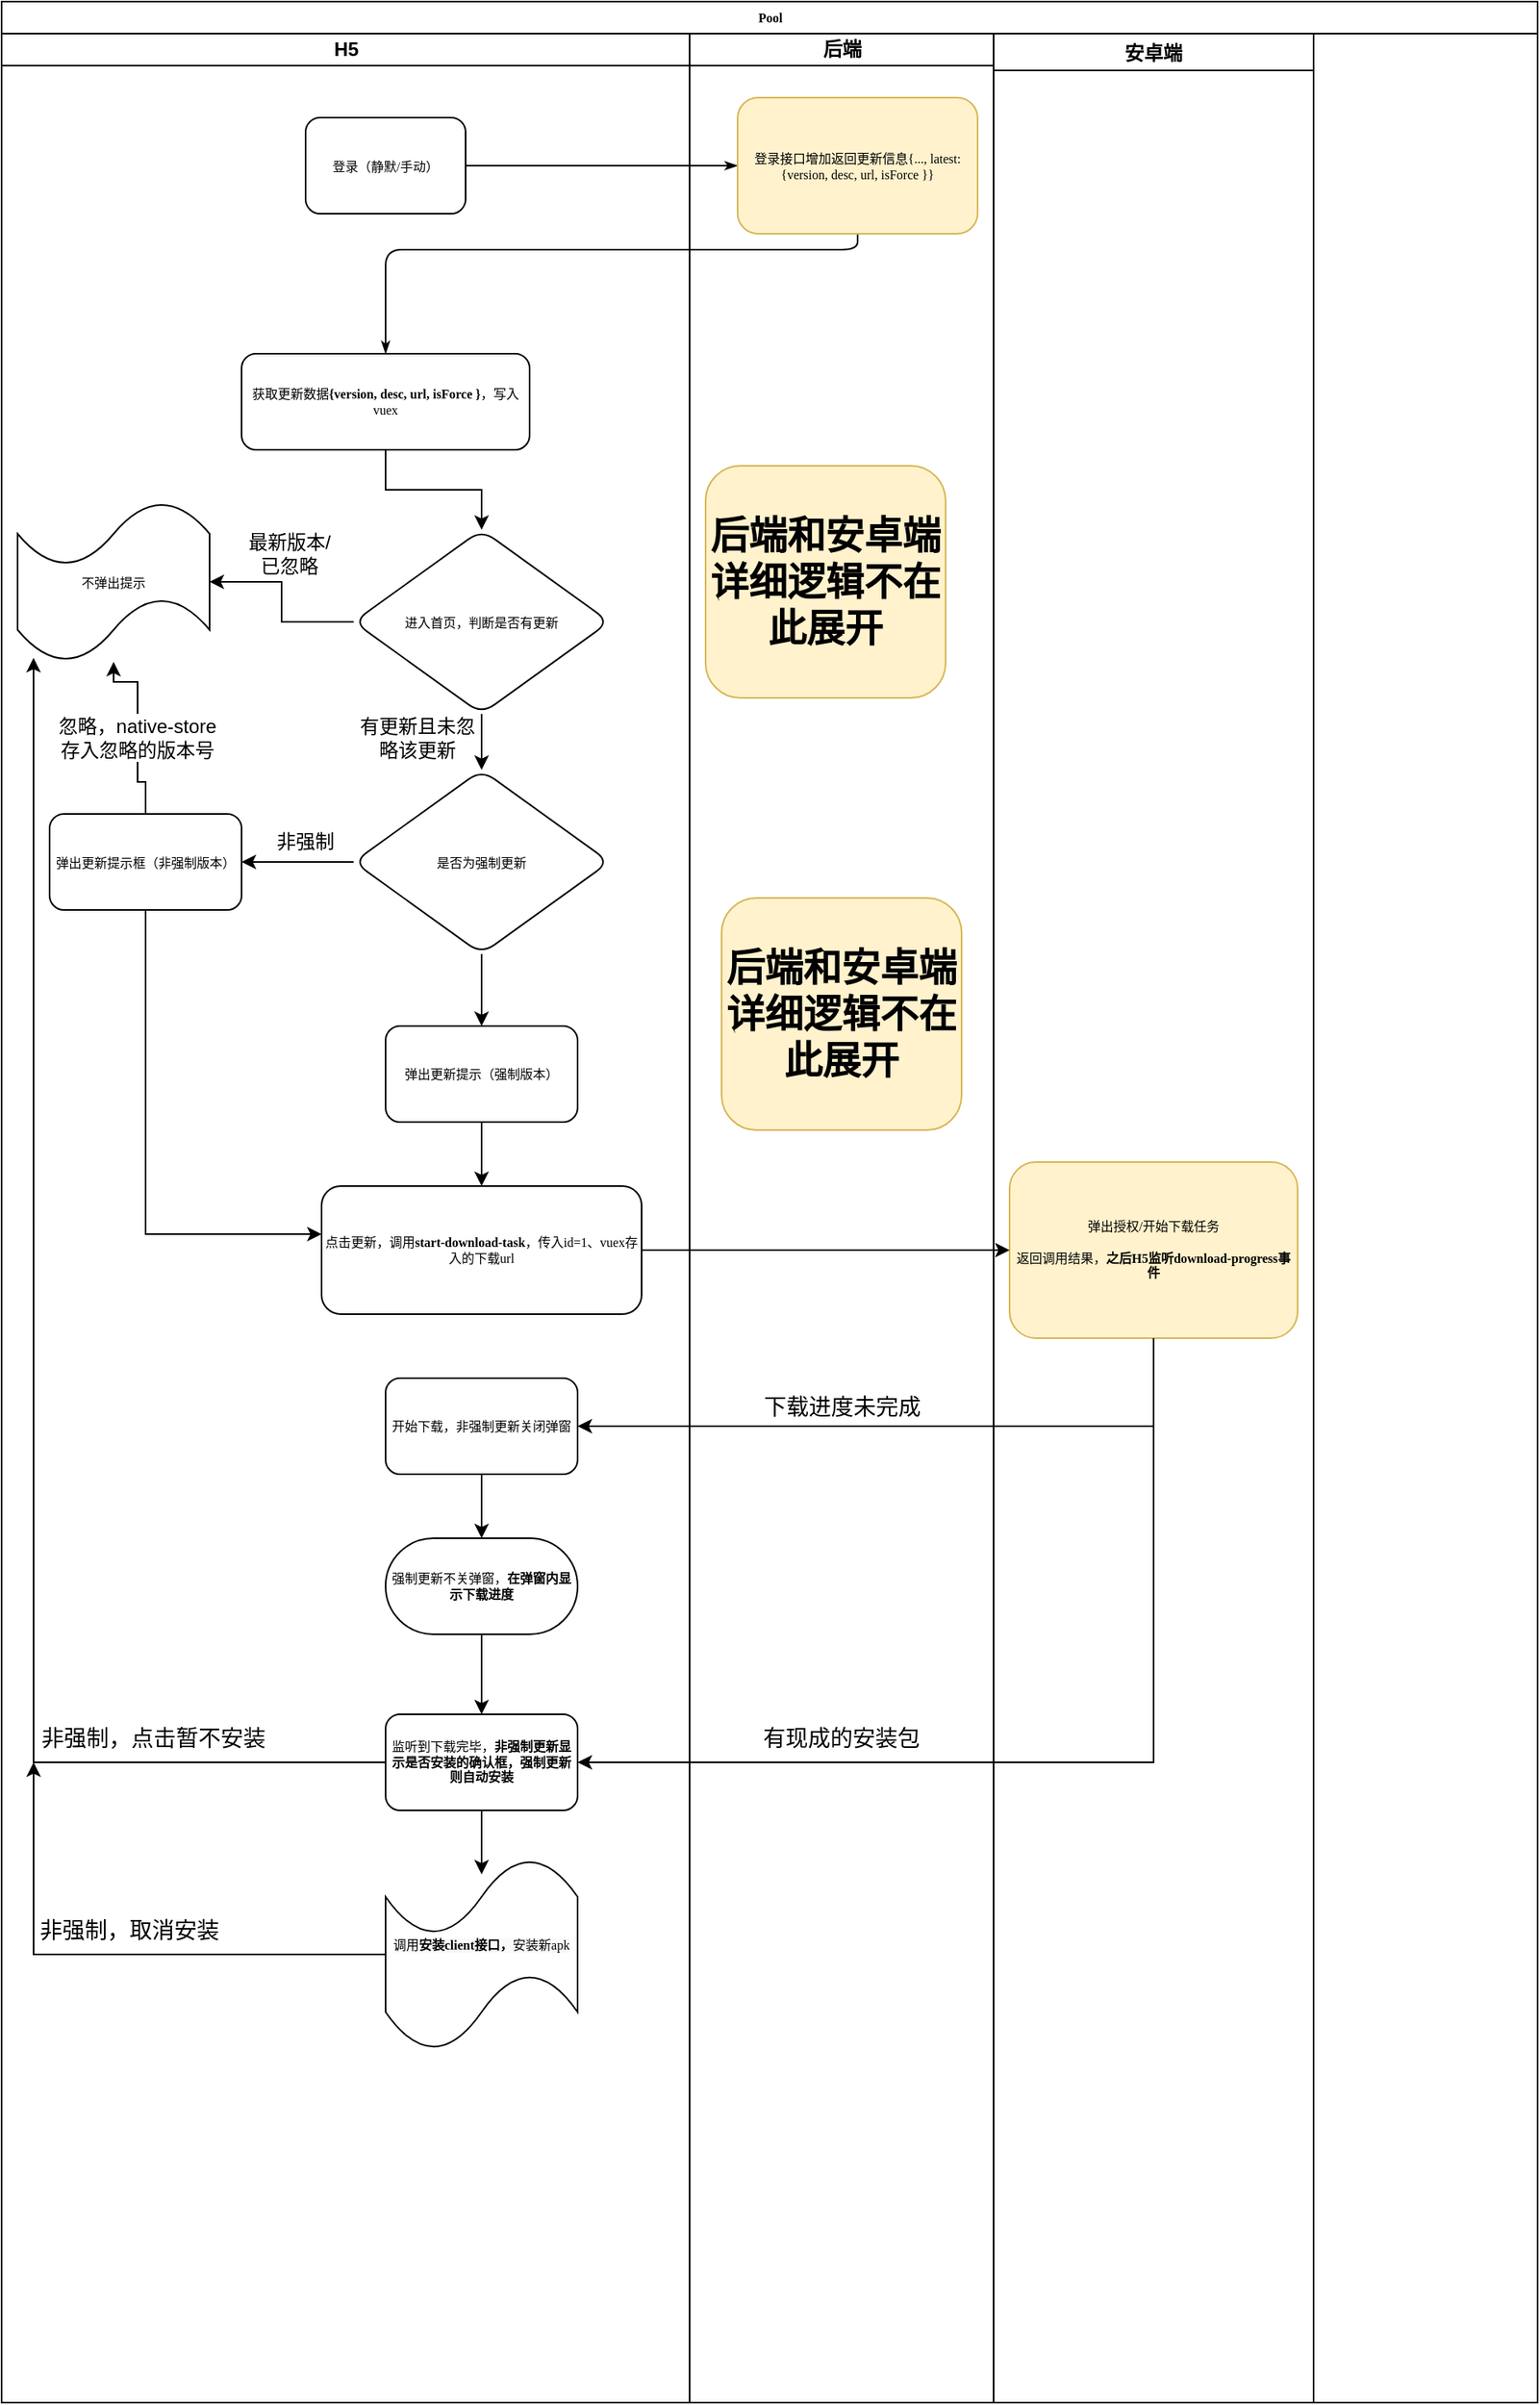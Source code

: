 <mxfile version="18.0.2" type="github">
  <diagram name="Page-1" id="74e2e168-ea6b-b213-b513-2b3c1d86103e">
    <mxGraphModel dx="1038" dy="547" grid="1" gridSize="10" guides="1" tooltips="1" connect="1" arrows="1" fold="1" page="1" pageScale="1" pageWidth="900" pageHeight="1600" background="none" math="0" shadow="0">
      <root>
        <mxCell id="0" />
        <mxCell id="1" parent="0" />
        <mxCell id="77e6c97f196da883-1" value="Pool" style="swimlane;html=1;childLayout=stackLayout;startSize=20;rounded=0;shadow=0;labelBackgroundColor=none;strokeWidth=1;fontFamily=Verdana;fontSize=8;align=center;" parent="1" vertex="1">
          <mxGeometry x="70" y="40" width="960" height="1500" as="geometry" />
        </mxCell>
        <mxCell id="77e6c97f196da883-2" value="H5" style="swimlane;html=1;startSize=20;" parent="77e6c97f196da883-1" vertex="1">
          <mxGeometry y="20" width="430" height="1480" as="geometry" />
        </mxCell>
        <mxCell id="77e6c97f196da883-8" value="登录（静默/手动）" style="rounded=1;whiteSpace=wrap;html=1;shadow=0;labelBackgroundColor=none;strokeWidth=1;fontFamily=Verdana;fontSize=8;align=center;" parent="77e6c97f196da883-2" vertex="1">
          <mxGeometry x="190" y="52.5" width="100" height="60" as="geometry" />
        </mxCell>
        <mxCell id="K9ccc-GiR_3fYafmZ2pk-2" value="" style="edgeStyle=orthogonalEdgeStyle;rounded=0;orthogonalLoop=1;jettySize=auto;html=1;" parent="77e6c97f196da883-2" source="77e6c97f196da883-9" target="K9ccc-GiR_3fYafmZ2pk-1" edge="1">
          <mxGeometry relative="1" as="geometry" />
        </mxCell>
        <mxCell id="77e6c97f196da883-9" value="获取更新数据&lt;b&gt;{version, desc, url, isForce }&lt;/b&gt;，写入vuex" style="rounded=1;whiteSpace=wrap;html=1;shadow=0;labelBackgroundColor=none;strokeWidth=1;fontFamily=Verdana;fontSize=8;align=center;" parent="77e6c97f196da883-2" vertex="1">
          <mxGeometry x="150" y="200" width="180" height="60" as="geometry" />
        </mxCell>
        <mxCell id="K9ccc-GiR_3fYafmZ2pk-5" value="" style="edgeStyle=orthogonalEdgeStyle;rounded=0;orthogonalLoop=1;jettySize=auto;html=1;" parent="77e6c97f196da883-2" source="K9ccc-GiR_3fYafmZ2pk-1" target="K9ccc-GiR_3fYafmZ2pk-4" edge="1">
          <mxGeometry relative="1" as="geometry" />
        </mxCell>
        <mxCell id="K9ccc-GiR_3fYafmZ2pk-8" value="" style="edgeStyle=orthogonalEdgeStyle;rounded=0;orthogonalLoop=1;jettySize=auto;html=1;" parent="77e6c97f196da883-2" source="K9ccc-GiR_3fYafmZ2pk-1" target="K9ccc-GiR_3fYafmZ2pk-7" edge="1">
          <mxGeometry relative="1" as="geometry" />
        </mxCell>
        <mxCell id="K9ccc-GiR_3fYafmZ2pk-1" value="进入首页，判断是否有更新" style="rhombus;whiteSpace=wrap;html=1;fontSize=8;fontFamily=Verdana;rounded=1;shadow=0;labelBackgroundColor=none;strokeWidth=1;" parent="77e6c97f196da883-2" vertex="1">
          <mxGeometry x="220" y="310" width="160" height="115" as="geometry" />
        </mxCell>
        <mxCell id="K9ccc-GiR_3fYafmZ2pk-4" value="不弹出提示" style="shape=tape;whiteSpace=wrap;html=1;fontSize=8;fontFamily=Verdana;rounded=1;shadow=0;labelBackgroundColor=none;strokeWidth=1;" parent="77e6c97f196da883-2" vertex="1">
          <mxGeometry x="10" y="292.5" width="120" height="100" as="geometry" />
        </mxCell>
        <mxCell id="K9ccc-GiR_3fYafmZ2pk-6" value="最新版本/已忽略" style="text;html=1;strokeColor=none;fillColor=none;align=center;verticalAlign=middle;whiteSpace=wrap;rounded=0;" parent="77e6c97f196da883-2" vertex="1">
          <mxGeometry x="150" y="310" width="60" height="30" as="geometry" />
        </mxCell>
        <mxCell id="K9ccc-GiR_3fYafmZ2pk-11" value="" style="edgeStyle=orthogonalEdgeStyle;rounded=0;orthogonalLoop=1;jettySize=auto;html=1;" parent="77e6c97f196da883-2" source="K9ccc-GiR_3fYafmZ2pk-7" target="K9ccc-GiR_3fYafmZ2pk-10" edge="1">
          <mxGeometry relative="1" as="geometry" />
        </mxCell>
        <mxCell id="K9ccc-GiR_3fYafmZ2pk-18" value="" style="edgeStyle=orthogonalEdgeStyle;rounded=0;orthogonalLoop=1;jettySize=auto;html=1;" parent="77e6c97f196da883-2" source="K9ccc-GiR_3fYafmZ2pk-7" target="K9ccc-GiR_3fYafmZ2pk-17" edge="1">
          <mxGeometry relative="1" as="geometry" />
        </mxCell>
        <mxCell id="K9ccc-GiR_3fYafmZ2pk-7" value="是否为强制更新" style="rhombus;whiteSpace=wrap;html=1;fontSize=8;fontFamily=Verdana;rounded=1;shadow=0;labelBackgroundColor=none;strokeWidth=1;" parent="77e6c97f196da883-2" vertex="1">
          <mxGeometry x="220" y="460" width="160" height="115" as="geometry" />
        </mxCell>
        <mxCell id="K9ccc-GiR_3fYafmZ2pk-9" value="有更新且未忽略该更新" style="text;html=1;strokeColor=none;fillColor=none;align=center;verticalAlign=middle;whiteSpace=wrap;rounded=0;" parent="77e6c97f196da883-2" vertex="1">
          <mxGeometry x="220" y="425" width="80" height="30" as="geometry" />
        </mxCell>
        <mxCell id="K9ccc-GiR_3fYafmZ2pk-12" value="" style="edgeStyle=orthogonalEdgeStyle;rounded=0;orthogonalLoop=1;jettySize=auto;html=1;startArrow=none;" parent="77e6c97f196da883-2" source="K9ccc-GiR_3fYafmZ2pk-13" target="K9ccc-GiR_3fYafmZ2pk-4" edge="1">
          <mxGeometry relative="1" as="geometry" />
        </mxCell>
        <mxCell id="K9ccc-GiR_3fYafmZ2pk-46" style="edgeStyle=orthogonalEdgeStyle;rounded=0;orthogonalLoop=1;jettySize=auto;html=1;exitX=0.5;exitY=1;exitDx=0;exitDy=0;" parent="77e6c97f196da883-2" source="K9ccc-GiR_3fYafmZ2pk-10" target="K9ccc-GiR_3fYafmZ2pk-44" edge="1">
          <mxGeometry relative="1" as="geometry">
            <Array as="points">
              <mxPoint x="90" y="750" />
            </Array>
          </mxGeometry>
        </mxCell>
        <mxCell id="K9ccc-GiR_3fYafmZ2pk-10" value="弹出更新提示框（非强制版本）" style="whiteSpace=wrap;html=1;fontSize=8;fontFamily=Verdana;rounded=1;shadow=0;labelBackgroundColor=none;strokeWidth=1;" parent="77e6c97f196da883-2" vertex="1">
          <mxGeometry x="30" y="487.5" width="120" height="60" as="geometry" />
        </mxCell>
        <mxCell id="K9ccc-GiR_3fYafmZ2pk-13" value="忽略，native-store存入忽略的版本号" style="text;html=1;strokeColor=none;fillColor=none;align=center;verticalAlign=middle;whiteSpace=wrap;rounded=0;" parent="77e6c97f196da883-2" vertex="1">
          <mxGeometry x="30" y="425" width="110" height="30" as="geometry" />
        </mxCell>
        <mxCell id="K9ccc-GiR_3fYafmZ2pk-14" value="" style="edgeStyle=orthogonalEdgeStyle;rounded=0;orthogonalLoop=1;jettySize=auto;html=1;endArrow=none;" parent="77e6c97f196da883-2" source="K9ccc-GiR_3fYafmZ2pk-10" target="K9ccc-GiR_3fYafmZ2pk-13" edge="1">
          <mxGeometry relative="1" as="geometry">
            <mxPoint x="160" y="547.5" as="sourcePoint" />
            <mxPoint x="140" y="452.5" as="targetPoint" />
          </mxGeometry>
        </mxCell>
        <mxCell id="K9ccc-GiR_3fYafmZ2pk-15" value="非强制" style="text;html=1;strokeColor=none;fillColor=none;align=center;verticalAlign=middle;whiteSpace=wrap;rounded=0;" parent="77e6c97f196da883-2" vertex="1">
          <mxGeometry x="160" y="490" width="60" height="30" as="geometry" />
        </mxCell>
        <mxCell id="K9ccc-GiR_3fYafmZ2pk-45" value="" style="edgeStyle=orthogonalEdgeStyle;rounded=0;orthogonalLoop=1;jettySize=auto;html=1;" parent="77e6c97f196da883-2" source="K9ccc-GiR_3fYafmZ2pk-17" target="K9ccc-GiR_3fYafmZ2pk-44" edge="1">
          <mxGeometry relative="1" as="geometry" />
        </mxCell>
        <mxCell id="K9ccc-GiR_3fYafmZ2pk-17" value="弹出更新提示（强制版本）" style="whiteSpace=wrap;html=1;fontSize=8;fontFamily=Verdana;rounded=1;shadow=0;labelBackgroundColor=none;strokeWidth=1;" parent="77e6c97f196da883-2" vertex="1">
          <mxGeometry x="240" y="620" width="120" height="60" as="geometry" />
        </mxCell>
        <mxCell id="K9ccc-GiR_3fYafmZ2pk-44" value="点击更新，调用&lt;b&gt;start-download-task&lt;/b&gt;，传入id=1、vuex存入的下载url" style="whiteSpace=wrap;html=1;fontSize=8;fontFamily=Verdana;rounded=1;shadow=0;labelBackgroundColor=none;strokeWidth=1;" parent="77e6c97f196da883-2" vertex="1">
          <mxGeometry x="200" y="720" width="200" height="80" as="geometry" />
        </mxCell>
        <mxCell id="K9ccc-GiR_3fYafmZ2pk-61" style="edgeStyle=orthogonalEdgeStyle;rounded=0;orthogonalLoop=1;jettySize=auto;html=1;exitX=0;exitY=0.5;exitDx=0;exitDy=0;entryX=0.083;entryY=0.975;entryDx=0;entryDy=0;entryPerimeter=0;fontSize=14;" parent="77e6c97f196da883-2" source="K9ccc-GiR_3fYafmZ2pk-54" target="K9ccc-GiR_3fYafmZ2pk-4" edge="1">
          <mxGeometry relative="1" as="geometry" />
        </mxCell>
        <mxCell id="K9ccc-GiR_3fYafmZ2pk-64" value="" style="edgeStyle=orthogonalEdgeStyle;rounded=0;orthogonalLoop=1;jettySize=auto;html=1;fontSize=14;" parent="77e6c97f196da883-2" source="K9ccc-GiR_3fYafmZ2pk-54" edge="1">
          <mxGeometry relative="1" as="geometry">
            <mxPoint x="300" y="1150" as="targetPoint" />
          </mxGeometry>
        </mxCell>
        <mxCell id="K9ccc-GiR_3fYafmZ2pk-54" value="监听到下载完毕，&lt;b&gt;非强制更新显示是否安装的确认框，强制更新则自动安装&lt;/b&gt;" style="whiteSpace=wrap;html=1;fontSize=8;fontFamily=Verdana;rounded=1;shadow=0;labelBackgroundColor=none;strokeWidth=1;" parent="77e6c97f196da883-2" vertex="1">
          <mxGeometry x="240" y="1050" width="120" height="60" as="geometry" />
        </mxCell>
        <mxCell id="K9ccc-GiR_3fYafmZ2pk-57" style="edgeStyle=orthogonalEdgeStyle;rounded=0;orthogonalLoop=1;jettySize=auto;html=1;exitX=0.5;exitY=1;exitDx=0;exitDy=0;entryX=0.5;entryY=0;entryDx=0;entryDy=0;fontSize=14;" parent="77e6c97f196da883-2" source="K9ccc-GiR_3fYafmZ2pk-55" target="K9ccc-GiR_3fYafmZ2pk-54" edge="1">
          <mxGeometry relative="1" as="geometry" />
        </mxCell>
        <mxCell id="K9ccc-GiR_3fYafmZ2pk-55" value="强制更新不关弹窗，&lt;b&gt;在弹窗内显示下载进度&lt;/b&gt;" style="whiteSpace=wrap;html=1;fontSize=8;fontFamily=Verdana;rounded=1;shadow=0;labelBackgroundColor=none;strokeWidth=1;arcSize=50;" parent="77e6c97f196da883-2" vertex="1">
          <mxGeometry x="240" y="940" width="120" height="60" as="geometry" />
        </mxCell>
        <mxCell id="K9ccc-GiR_3fYafmZ2pk-62" value="非强制，点击暂不安装" style="text;html=1;strokeColor=none;fillColor=none;align=center;verticalAlign=middle;whiteSpace=wrap;rounded=0;fontSize=14;" parent="77e6c97f196da883-2" vertex="1">
          <mxGeometry x="20" y="1050" width="150" height="30" as="geometry" />
        </mxCell>
        <mxCell id="K9ccc-GiR_3fYafmZ2pk-67" style="edgeStyle=orthogonalEdgeStyle;rounded=0;orthogonalLoop=1;jettySize=auto;html=1;exitX=0;exitY=0.5;exitDx=0;exitDy=0;exitPerimeter=0;entryX=0;entryY=1;entryDx=0;entryDy=0;fontSize=14;" parent="77e6c97f196da883-2" source="K9ccc-GiR_3fYafmZ2pk-66" target="K9ccc-GiR_3fYafmZ2pk-62" edge="1">
          <mxGeometry relative="1" as="geometry" />
        </mxCell>
        <mxCell id="K9ccc-GiR_3fYafmZ2pk-66" value="&#xa;&lt;span style=&quot;color: rgb(0, 0, 0); font-family: Verdana; font-size: 8px; font-style: normal; font-variant-ligatures: normal; font-variant-caps: normal; font-weight: 400; letter-spacing: normal; orphans: 2; text-align: center; text-indent: 0px; text-transform: none; widows: 2; word-spacing: 0px; -webkit-text-stroke-width: 0px; background-color: rgb(248, 249, 250); text-decoration-thickness: initial; text-decoration-style: initial; text-decoration-color: initial; float: none; display: inline !important;&quot;&gt;调用&lt;/span&gt;&lt;b style=&quot;color: rgb(0, 0, 0); font-family: Verdana; font-size: 8px; font-style: normal; font-variant-ligatures: normal; font-variant-caps: normal; letter-spacing: normal; orphans: 2; text-align: center; text-indent: 0px; text-transform: none; widows: 2; word-spacing: 0px; -webkit-text-stroke-width: 0px; background-color: rgb(248, 249, 250); text-decoration-thickness: initial; text-decoration-style: initial; text-decoration-color: initial;&quot;&gt;安装client接口，&lt;/b&gt;&lt;span style=&quot;color: rgb(0, 0, 0); font-family: Verdana; font-size: 8px; font-style: normal; font-variant-ligatures: normal; font-variant-caps: normal; font-weight: 400; letter-spacing: normal; orphans: 2; text-align: center; text-indent: 0px; text-transform: none; widows: 2; word-spacing: 0px; -webkit-text-stroke-width: 0px; background-color: rgb(248, 249, 250); text-decoration-thickness: initial; text-decoration-style: initial; text-decoration-color: initial; float: none; display: inline !important;&quot;&gt;安装新apk&lt;/span&gt;&#xa;&#xa;" style="shape=tape;whiteSpace=wrap;html=1;fontSize=14;" parent="77e6c97f196da883-2" vertex="1">
          <mxGeometry x="240" y="1140" width="120" height="120" as="geometry" />
        </mxCell>
        <mxCell id="K9ccc-GiR_3fYafmZ2pk-68" value="非强制，取消安装" style="text;html=1;strokeColor=none;fillColor=none;align=center;verticalAlign=middle;whiteSpace=wrap;rounded=0;fontSize=14;" parent="77e6c97f196da883-2" vertex="1">
          <mxGeometry x="20" y="1170" width="120" height="30" as="geometry" />
        </mxCell>
        <mxCell id="77e6c97f196da883-26" style="edgeStyle=orthogonalEdgeStyle;rounded=1;html=1;labelBackgroundColor=none;startArrow=none;startFill=0;startSize=5;endArrow=classicThin;endFill=1;endSize=5;jettySize=auto;orthogonalLoop=1;strokeWidth=1;fontFamily=Verdana;fontSize=8" parent="77e6c97f196da883-1" source="77e6c97f196da883-8" target="77e6c97f196da883-11" edge="1">
          <mxGeometry relative="1" as="geometry" />
        </mxCell>
        <mxCell id="77e6c97f196da883-27" style="edgeStyle=orthogonalEdgeStyle;rounded=1;html=1;labelBackgroundColor=none;startArrow=none;startFill=0;startSize=5;endArrow=classicThin;endFill=1;endSize=5;jettySize=auto;orthogonalLoop=1;strokeWidth=1;fontFamily=Verdana;fontSize=8" parent="77e6c97f196da883-1" source="77e6c97f196da883-11" target="77e6c97f196da883-9" edge="1">
          <mxGeometry relative="1" as="geometry">
            <Array as="points">
              <mxPoint x="240" y="155" />
              <mxPoint x="70" y="155" />
            </Array>
          </mxGeometry>
        </mxCell>
        <mxCell id="77e6c97f196da883-3" value="后端" style="swimlane;html=1;startSize=20;" parent="77e6c97f196da883-1" vertex="1">
          <mxGeometry x="430" y="20" width="190" height="1480" as="geometry" />
        </mxCell>
        <mxCell id="77e6c97f196da883-11" value="登录接口增加返回更新信息{..., latest: {version, desc, url, isForce }}" style="rounded=1;whiteSpace=wrap;html=1;shadow=0;labelBackgroundColor=none;strokeWidth=1;fontFamily=Verdana;fontSize=8;align=center;fillColor=#fff2cc;strokeColor=#d6b656;" parent="77e6c97f196da883-3" vertex="1">
          <mxGeometry x="30" y="40" width="150" height="85" as="geometry" />
        </mxCell>
        <mxCell id="K9ccc-GiR_3fYafmZ2pk-50" value="&lt;b&gt;&lt;font style=&quot;font-size: 24px;&quot;&gt;后端和安卓端详细逻辑不在此展开&lt;/font&gt;&lt;/b&gt;" style="rounded=1;whiteSpace=wrap;html=1;fillColor=#fff2cc;strokeColor=#d6b656;" parent="77e6c97f196da883-3" vertex="1">
          <mxGeometry x="10" y="270" width="150" height="145" as="geometry" />
        </mxCell>
        <mxCell id="K9ccc-GiR_3fYafmZ2pk-53" value="&lt;font style=&quot;font-size: 14px;&quot;&gt;下载进度未完成&lt;/font&gt;" style="text;html=1;strokeColor=none;fillColor=none;align=center;verticalAlign=middle;whiteSpace=wrap;rounded=0;fontSize=24;" parent="77e6c97f196da883-3" vertex="1">
          <mxGeometry x="37.5" y="840" width="115" height="30" as="geometry" />
        </mxCell>
        <mxCell id="K9ccc-GiR_3fYafmZ2pk-59" value="有现成的安装包" style="text;html=1;strokeColor=none;fillColor=none;align=center;verticalAlign=middle;whiteSpace=wrap;rounded=0;fontSize=14;" parent="77e6c97f196da883-3" vertex="1">
          <mxGeometry x="35" y="1050" width="120" height="30" as="geometry" />
        </mxCell>
        <mxCell id="K9ccc-GiR_3fYafmZ2pk-60" value="&lt;b&gt;&lt;font style=&quot;font-size: 24px;&quot;&gt;后端和安卓端详细逻辑不在此展开&lt;/font&gt;&lt;/b&gt;" style="rounded=1;whiteSpace=wrap;html=1;fillColor=#fff2cc;strokeColor=#d6b656;" parent="77e6c97f196da883-3" vertex="1">
          <mxGeometry x="20" y="540" width="150" height="145" as="geometry" />
        </mxCell>
        <mxCell id="K9ccc-GiR_3fYafmZ2pk-47" value="安卓端" style="swimlane;" parent="77e6c97f196da883-1" vertex="1">
          <mxGeometry x="620" y="20" width="200" height="1480" as="geometry" />
        </mxCell>
        <mxCell id="K9ccc-GiR_3fYafmZ2pk-48" value="弹出授权/开始下载任务&lt;br&gt;&lt;br&gt;返回调用结果，&lt;b&gt;之后H5监听download-progress事件&lt;/b&gt;" style="whiteSpace=wrap;html=1;fontSize=8;fontFamily=Verdana;rounded=1;shadow=0;labelBackgroundColor=none;strokeWidth=1;fillColor=#fff2cc;strokeColor=#d6b656;" parent="K9ccc-GiR_3fYafmZ2pk-47" vertex="1">
          <mxGeometry x="10" y="705" width="180" height="110" as="geometry" />
        </mxCell>
        <mxCell id="K9ccc-GiR_3fYafmZ2pk-49" value="" style="edgeStyle=orthogonalEdgeStyle;rounded=0;orthogonalLoop=1;jettySize=auto;html=1;" parent="77e6c97f196da883-1" source="K9ccc-GiR_3fYafmZ2pk-44" target="K9ccc-GiR_3fYafmZ2pk-48" edge="1">
          <mxGeometry relative="1" as="geometry" />
        </mxCell>
        <mxCell id="K9ccc-GiR_3fYafmZ2pk-58" style="edgeStyle=orthogonalEdgeStyle;rounded=0;orthogonalLoop=1;jettySize=auto;html=1;exitX=0.5;exitY=1;exitDx=0;exitDy=0;fontSize=14;" parent="77e6c97f196da883-1" source="K9ccc-GiR_3fYafmZ2pk-48" target="K9ccc-GiR_3fYafmZ2pk-54" edge="1">
          <mxGeometry relative="1" as="geometry">
            <Array as="points">
              <mxPoint x="720" y="1100" />
            </Array>
          </mxGeometry>
        </mxCell>
        <mxCell id="K9ccc-GiR_3fYafmZ2pk-56" value="" style="edgeStyle=orthogonalEdgeStyle;rounded=0;orthogonalLoop=1;jettySize=auto;html=1;fontSize=14;" parent="1" source="K9ccc-GiR_3fYafmZ2pk-51" target="K9ccc-GiR_3fYafmZ2pk-55" edge="1">
          <mxGeometry relative="1" as="geometry" />
        </mxCell>
        <mxCell id="K9ccc-GiR_3fYafmZ2pk-51" value="开始下载，非强制更新关闭弹窗" style="whiteSpace=wrap;html=1;fontSize=8;fontFamily=Verdana;rounded=1;shadow=0;labelBackgroundColor=none;strokeWidth=1;" parent="1" vertex="1">
          <mxGeometry x="310" y="900" width="120" height="60" as="geometry" />
        </mxCell>
        <mxCell id="K9ccc-GiR_3fYafmZ2pk-52" value="" style="edgeStyle=orthogonalEdgeStyle;rounded=0;orthogonalLoop=1;jettySize=auto;html=1;fontSize=24;" parent="1" source="K9ccc-GiR_3fYafmZ2pk-48" target="K9ccc-GiR_3fYafmZ2pk-51" edge="1">
          <mxGeometry relative="1" as="geometry">
            <Array as="points">
              <mxPoint x="790" y="930" />
            </Array>
          </mxGeometry>
        </mxCell>
      </root>
    </mxGraphModel>
  </diagram>
</mxfile>
